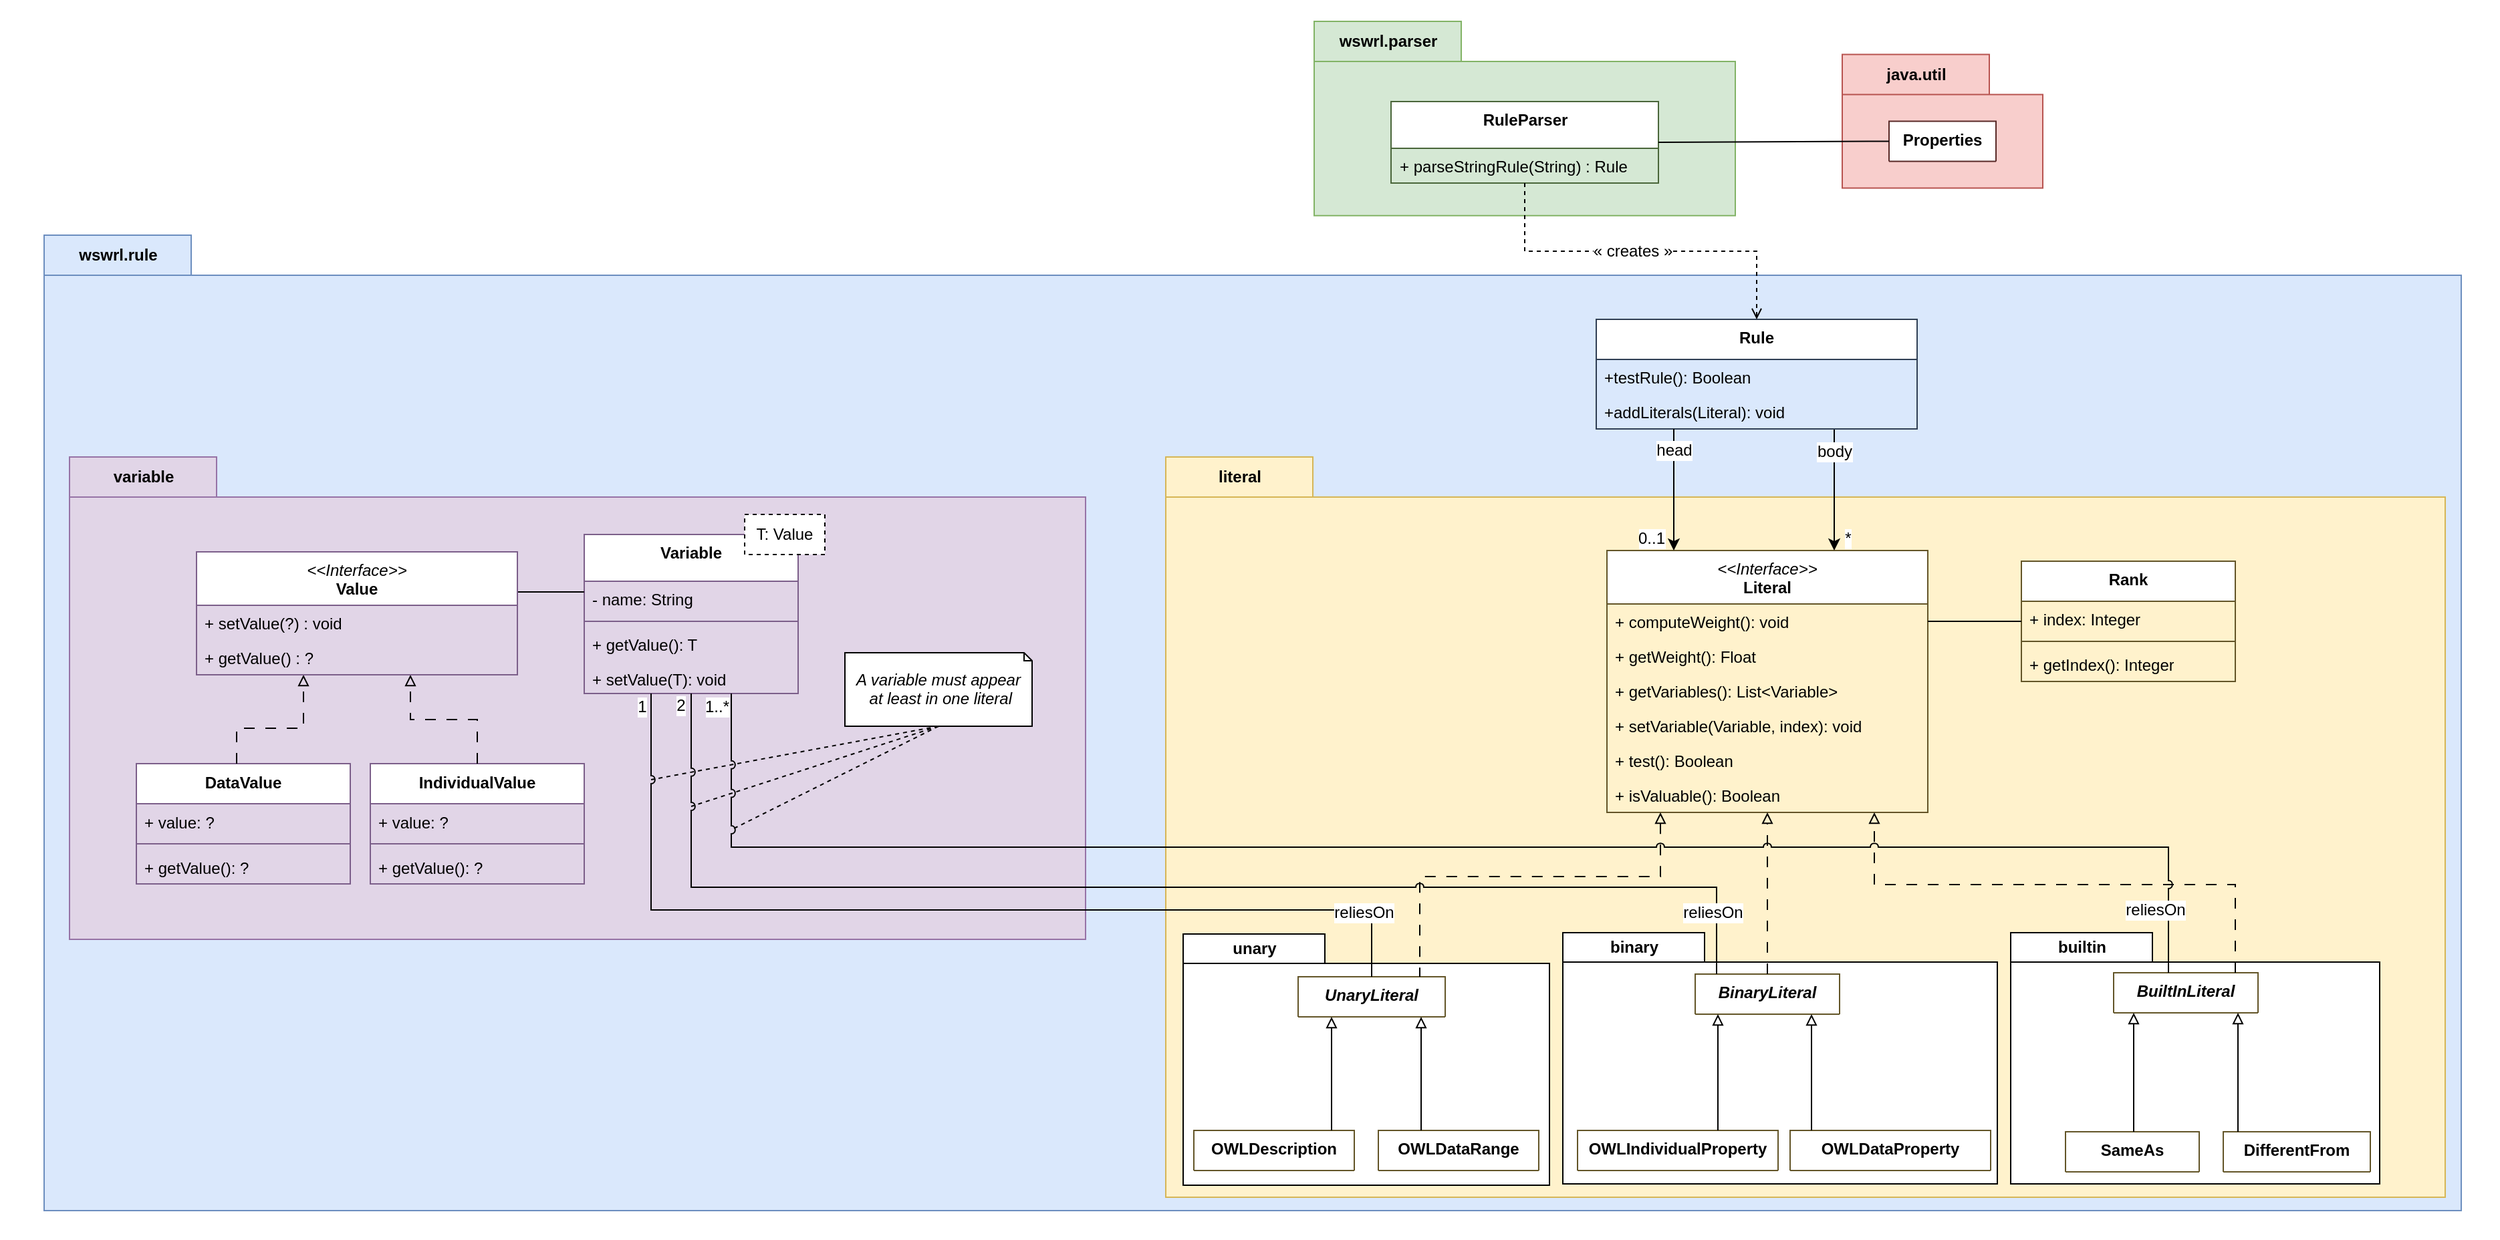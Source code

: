 <mxfile>
    <diagram id="C5RBs43oDa-KdzZeNtuy" name="Page-1">
        <mxGraphModel dx="2311" dy="2520" grid="0" gridSize="10" guides="1" tooltips="1" connect="1" arrows="1" fold="1" page="0" pageScale="1" pageWidth="1169" pageHeight="827" background="#ffffff" math="0" shadow="0">
            <root>
                <mxCell id="WIyWlLk6GJQsqaUBKTNV-0"/>
                <mxCell id="96" value="Untitled Layer" parent="WIyWlLk6GJQsqaUBKTNV-0"/>
                <mxCell id="98" value="" style="rounded=1;whiteSpace=wrap;html=1;" parent="96" vertex="1">
                    <mxGeometry x="1269" y="-236" width="120" height="60" as="geometry"/>
                </mxCell>
                <mxCell id="99" value="" style="rounded=0;whiteSpace=wrap;html=1;strokeColor=none;" parent="96" vertex="1">
                    <mxGeometry x="231" y="-811" width="1869" height="927" as="geometry"/>
                </mxCell>
                <mxCell id="WIyWlLk6GJQsqaUBKTNV-1" parent="WIyWlLk6GJQsqaUBKTNV-0"/>
                <mxCell id="75" value="wswrl.rule" style="shape=folder;fontStyle=1;tabWidth=110;tabHeight=30;tabPosition=left;html=1;boundedLbl=1;labelInHeader=1;container=1;collapsible=0;recursiveResize=0;strokeColor=#6C8EBF;fontSize=12;fillColor=#dae8fc;" parent="WIyWlLk6GJQsqaUBKTNV-1" vertex="1">
                    <mxGeometry x="264" y="-635" width="1808" height="730" as="geometry"/>
                </mxCell>
                <mxCell id="78" value="literal" style="shape=folder;fontStyle=1;tabWidth=110;tabHeight=30;tabPosition=left;html=1;boundedLbl=1;labelInHeader=1;container=1;collapsible=0;recursiveResize=0;strokeColor=#D6B656;fontSize=12;fillColor=#fff2cc;" parent="75" vertex="1">
                    <mxGeometry x="839" y="166" width="957" height="554" as="geometry"/>
                </mxCell>
                <mxCell id="114" value="builtin" style="shape=folder;fontStyle=1;tabWidth=106;tabHeight=22;tabPosition=left;html=1;boundedLbl=1;labelInHeader=1;container=1;collapsible=0;recursiveResize=0;" vertex="1" parent="78">
                    <mxGeometry x="632" y="356" width="276" height="188" as="geometry"/>
                </mxCell>
                <mxCell id="115" style="edgeStyle=orthogonalEdgeStyle;rounded=0;orthogonalLoop=1;jettySize=auto;html=1;endArrow=block;endFill=0;" edge="1" parent="114">
                    <mxGeometry relative="1" as="geometry">
                        <Array as="points">
                            <mxPoint x="178" y="104"/>
                            <mxPoint x="178" y="104"/>
                        </Array>
                        <mxPoint x="178.029" y="62" as="targetPoint"/>
                    </mxGeometry>
                </mxCell>
                <mxCell id="116" style="edgeStyle=orthogonalEdgeStyle;rounded=0;orthogonalLoop=1;jettySize=auto;html=1;endArrow=block;endFill=0;" edge="1" parent="114">
                    <mxGeometry relative="1" as="geometry">
                        <Array as="points">
                            <mxPoint x="111" y="79"/>
                            <mxPoint x="111" y="79"/>
                        </Array>
                        <mxPoint x="111" y="62" as="targetPoint"/>
                    </mxGeometry>
                </mxCell>
                <mxCell id="wH90IItwLwQUyDMC7U7Q-32" value="SameAs" style="swimlane;fontStyle=1;align=center;verticalAlign=top;childLayout=stackLayout;horizontal=1;startSize=40;horizontalStack=0;resizeParent=1;resizeParentMax=0;resizeLast=0;collapsible=1;marginBottom=0;whiteSpace=wrap;html=1;strokeColor=#635528;" parent="114" vertex="1">
                    <mxGeometry x="41" y="149" width="100" height="30" as="geometry"/>
                </mxCell>
                <mxCell id="wH90IItwLwQUyDMC7U7Q-33" value="DifferentFrom" style="swimlane;fontStyle=1;align=center;verticalAlign=top;childLayout=stackLayout;horizontal=1;startSize=40;horizontalStack=0;resizeParent=1;resizeParentMax=0;resizeLast=0;collapsible=1;marginBottom=0;whiteSpace=wrap;html=1;strokeColor=#635528;" parent="114" vertex="1">
                    <mxGeometry x="159" y="149" width="110" height="30" as="geometry"/>
                </mxCell>
                <mxCell id="wH90IItwLwQUyDMC7U7Q-72" value="&lt;i&gt;BuiltInLiteral&lt;/i&gt;" style="swimlane;fontStyle=1;align=center;verticalAlign=top;childLayout=stackLayout;horizontal=1;startSize=30;horizontalStack=0;resizeParent=1;resizeParentMax=0;resizeLast=0;collapsible=1;marginBottom=0;whiteSpace=wrap;html=1;strokeColor=#635528;" parent="114" vertex="1" collapsed="1">
                    <mxGeometry x="77" y="30" width="108" height="30" as="geometry">
                        <mxRectangle x="650" y="392" width="240" height="56" as="alternateBounds"/>
                    </mxGeometry>
                </mxCell>
                <mxCell id="35" style="edgeStyle=orthogonalEdgeStyle;rounded=0;jumpStyle=arc;html=1;fontSize=12;startArrow=none;startFill=0;endArrow=block;endFill=0;elbow=vertical;" parent="114" source="wH90IItwLwQUyDMC7U7Q-33" target="wH90IItwLwQUyDMC7U7Q-72" edge="1">
                    <mxGeometry relative="1" as="geometry">
                        <Array as="points">
                            <mxPoint x="170" y="116"/>
                            <mxPoint x="170" y="116"/>
                        </Array>
                    </mxGeometry>
                </mxCell>
                <mxCell id="13" style="edgeStyle=orthogonalEdgeStyle;rounded=0;html=1;startArrow=none;startFill=0;endArrow=block;endFill=0;elbow=vertical;" parent="114" source="wH90IItwLwQUyDMC7U7Q-32" target="wH90IItwLwQUyDMC7U7Q-72" edge="1">
                    <mxGeometry relative="1" as="geometry">
                        <Array as="points">
                            <mxPoint x="92" y="111"/>
                            <mxPoint x="92" y="111"/>
                        </Array>
                    </mxGeometry>
                </mxCell>
                <mxCell id="108" value="binary" style="shape=folder;fontStyle=1;tabWidth=106;tabHeight=22;tabPosition=left;html=1;boundedLbl=1;labelInHeader=1;container=1;collapsible=0;recursiveResize=0;" vertex="1" parent="78">
                    <mxGeometry x="297" y="356" width="325" height="188" as="geometry"/>
                </mxCell>
                <mxCell id="112" style="edgeStyle=orthogonalEdgeStyle;rounded=0;orthogonalLoop=1;jettySize=auto;html=1;endArrow=block;endFill=0;" edge="1" parent="108" source="110">
                    <mxGeometry relative="1" as="geometry">
                        <Array as="points">
                            <mxPoint x="178" y="104"/>
                            <mxPoint x="178" y="104"/>
                        </Array>
                        <mxPoint x="178.029" y="62" as="targetPoint"/>
                    </mxGeometry>
                </mxCell>
                <mxCell id="113" style="edgeStyle=orthogonalEdgeStyle;rounded=0;orthogonalLoop=1;jettySize=auto;html=1;endArrow=block;endFill=0;" edge="1" parent="108" source="109">
                    <mxGeometry relative="1" as="geometry">
                        <Array as="points">
                            <mxPoint x="111" y="79"/>
                            <mxPoint x="111" y="79"/>
                        </Array>
                        <mxPoint x="111" y="62" as="targetPoint"/>
                    </mxGeometry>
                </mxCell>
                <mxCell id="wH90IItwLwQUyDMC7U7Q-70" value="&lt;i&gt;BinaryLiteral&lt;/i&gt;" style="swimlane;fontStyle=1;align=center;verticalAlign=top;childLayout=stackLayout;horizontal=1;startSize=30;horizontalStack=0;resizeParent=1;resizeParentMax=0;resizeLast=0;collapsible=1;marginBottom=0;whiteSpace=wrap;html=1;strokeColor=#635528;" parent="108" vertex="1" collapsed="1">
                    <mxGeometry x="99" y="31" width="108" height="30" as="geometry">
                        <mxRectangle x="340" y="392" width="220" height="56" as="alternateBounds"/>
                    </mxGeometry>
                </mxCell>
                <mxCell id="wH90IItwLwQUyDMC7U7Q-36" value="OWLIndividualProperty" style="swimlane;fontStyle=1;align=center;verticalAlign=top;childLayout=stackLayout;horizontal=1;startSize=40;horizontalStack=0;resizeParent=1;resizeParentMax=0;resizeLast=0;collapsible=1;marginBottom=0;whiteSpace=wrap;html=1;strokeColor=#635528;" parent="108" vertex="1">
                    <mxGeometry x="11" y="148" width="150" height="30" as="geometry"/>
                </mxCell>
                <mxCell id="34" style="edgeStyle=orthogonalEdgeStyle;rounded=0;jumpStyle=arc;html=1;fontSize=12;startArrow=none;startFill=0;endArrow=block;endFill=0;elbow=vertical;" parent="108" source="wH90IItwLwQUyDMC7U7Q-36" target="wH90IItwLwQUyDMC7U7Q-70" edge="1">
                    <mxGeometry relative="1" as="geometry">
                        <Array as="points">
                            <mxPoint x="116" y="139"/>
                            <mxPoint x="116" y="139"/>
                        </Array>
                    </mxGeometry>
                </mxCell>
                <mxCell id="wH90IItwLwQUyDMC7U7Q-38" value="OWLDataProperty" style="swimlane;fontStyle=1;align=center;verticalAlign=top;childLayout=stackLayout;horizontal=1;startSize=40;horizontalStack=0;resizeParent=1;resizeParentMax=0;resizeLast=0;collapsible=1;marginBottom=0;whiteSpace=wrap;html=1;strokeColor=#635528;" parent="108" vertex="1">
                    <mxGeometry x="170" y="148" width="150" height="30" as="geometry"/>
                </mxCell>
                <mxCell id="17" style="edgeStyle=orthogonalEdgeStyle;rounded=0;html=1;startArrow=none;startFill=0;endArrow=block;endFill=0;elbow=vertical;" parent="108" source="wH90IItwLwQUyDMC7U7Q-38" target="wH90IItwLwQUyDMC7U7Q-70" edge="1">
                    <mxGeometry relative="1" as="geometry">
                        <Array as="points">
                            <mxPoint x="186" y="100"/>
                            <mxPoint x="186" y="100"/>
                        </Array>
                    </mxGeometry>
                </mxCell>
                <mxCell id="wH90IItwLwQUyDMC7U7Q-159" value="Rank" style="swimlane;fontStyle=1;align=center;verticalAlign=top;childLayout=stackLayout;horizontal=1;startSize=30;horizontalStack=0;resizeParent=1;resizeParentMax=0;resizeLast=0;collapsible=1;marginBottom=0;whiteSpace=wrap;html=1;strokeColor=#635528;" parent="78" vertex="1">
                    <mxGeometry x="640" y="78" width="160" height="90" as="geometry">
                        <mxRectangle x="200" y="250" width="80" height="30" as="alternateBounds"/>
                    </mxGeometry>
                </mxCell>
                <mxCell id="wH90IItwLwQUyDMC7U7Q-160" value="+ index: Integer" style="text;strokeColor=none;fillColor=none;align=left;verticalAlign=top;spacingLeft=4;spacingRight=4;overflow=hidden;rotatable=0;points=[[0,0.5],[1,0.5]];portConstraint=eastwest;whiteSpace=wrap;html=1;" parent="wH90IItwLwQUyDMC7U7Q-159" vertex="1">
                    <mxGeometry y="30" width="160" height="26" as="geometry"/>
                </mxCell>
                <mxCell id="wH90IItwLwQUyDMC7U7Q-161" value="" style="line;strokeWidth=1;fillColor=none;align=left;verticalAlign=middle;spacingTop=-1;spacingLeft=3;spacingRight=3;rotatable=0;labelPosition=right;points=[];portConstraint=eastwest;strokeColor=inherit;" parent="wH90IItwLwQUyDMC7U7Q-159" vertex="1">
                    <mxGeometry y="56" width="160" height="8" as="geometry"/>
                </mxCell>
                <mxCell id="wH90IItwLwQUyDMC7U7Q-162" value="+ getIndex(): Integer" style="text;strokeColor=none;fillColor=none;align=left;verticalAlign=top;spacingLeft=4;spacingRight=4;overflow=hidden;rotatable=0;points=[[0,0.5],[1,0.5]];portConstraint=eastwest;whiteSpace=wrap;html=1;" parent="wH90IItwLwQUyDMC7U7Q-159" vertex="1">
                    <mxGeometry y="64" width="160" height="26" as="geometry"/>
                </mxCell>
                <mxCell id="wH90IItwLwQUyDMC7U7Q-58" value="&lt;i style=&quot;font-weight: 400;&quot;&gt;&amp;lt;&amp;lt;Interface&amp;gt;&amp;gt;&lt;/i&gt;&lt;br style=&quot;font-weight: 400;&quot;&gt;Literal" style="swimlane;fontStyle=1;align=center;verticalAlign=top;childLayout=stackLayout;horizontal=1;startSize=40;horizontalStack=0;resizeParent=1;resizeParentMax=0;resizeLast=0;collapsible=1;marginBottom=0;whiteSpace=wrap;html=1;strokeColor=#635528;" parent="78" vertex="1">
                    <mxGeometry x="330" y="70" width="240" height="196" as="geometry"/>
                </mxCell>
                <mxCell id="wH90IItwLwQUyDMC7U7Q-65" value="+ computeWeight(): void" style="text;strokeColor=none;fillColor=none;align=left;verticalAlign=top;spacingLeft=4;spacingRight=4;overflow=hidden;rotatable=0;points=[[0,0.5],[1,0.5]];portConstraint=eastwest;whiteSpace=wrap;html=1;" parent="wH90IItwLwQUyDMC7U7Q-58" vertex="1">
                    <mxGeometry y="40" width="240" height="26" as="geometry"/>
                </mxCell>
                <mxCell id="wH90IItwLwQUyDMC7U7Q-142" value="+ getWeight(): Float" style="text;strokeColor=none;fillColor=none;align=left;verticalAlign=top;spacingLeft=4;spacingRight=4;overflow=hidden;rotatable=0;points=[[0,0.5],[1,0.5]];portConstraint=eastwest;whiteSpace=wrap;html=1;" parent="wH90IItwLwQUyDMC7U7Q-58" vertex="1">
                    <mxGeometry y="66" width="240" height="26" as="geometry"/>
                </mxCell>
                <mxCell id="20" value="+ getVariables(): List&amp;lt;Variable&amp;gt;" style="text;strokeColor=none;fillColor=none;align=left;verticalAlign=top;spacingLeft=4;spacingRight=4;overflow=hidden;rotatable=0;points=[[0,0.5],[1,0.5]];portConstraint=eastwest;whiteSpace=wrap;html=1;" parent="wH90IItwLwQUyDMC7U7Q-58" vertex="1">
                    <mxGeometry y="92" width="240" height="26" as="geometry"/>
                </mxCell>
                <mxCell id="wH90IItwLwQUyDMC7U7Q-165" value="+ setVariable(Variable, index): void" style="text;strokeColor=none;fillColor=none;align=left;verticalAlign=top;spacingLeft=4;spacingRight=4;overflow=hidden;rotatable=0;points=[[0,0.5],[1,0.5]];portConstraint=eastwest;whiteSpace=wrap;html=1;" parent="wH90IItwLwQUyDMC7U7Q-58" vertex="1">
                    <mxGeometry y="118" width="240" height="26" as="geometry"/>
                </mxCell>
                <mxCell id="wH90IItwLwQUyDMC7U7Q-86" value="+ test(): Boolean" style="text;strokeColor=none;fillColor=none;align=left;verticalAlign=top;spacingLeft=4;spacingRight=4;overflow=hidden;rotatable=0;points=[[0,0.5],[1,0.5]];portConstraint=eastwest;whiteSpace=wrap;html=1;" parent="wH90IItwLwQUyDMC7U7Q-58" vertex="1">
                    <mxGeometry y="144" width="240" height="26" as="geometry"/>
                </mxCell>
                <mxCell id="wH90IItwLwQUyDMC7U7Q-87" value="+ isValuable(): Boolean" style="text;strokeColor=none;fillColor=none;align=left;verticalAlign=top;spacingLeft=4;spacingRight=4;overflow=hidden;rotatable=0;points=[[0,0.5],[1,0.5]];portConstraint=eastwest;whiteSpace=wrap;html=1;" parent="wH90IItwLwQUyDMC7U7Q-58" vertex="1">
                    <mxGeometry y="170" width="240" height="26" as="geometry"/>
                </mxCell>
                <mxCell id="wH90IItwLwQUyDMC7U7Q-163" style="edgeStyle=orthogonalEdgeStyle;rounded=0;orthogonalLoop=1;jettySize=auto;html=1;exitX=1;exitY=0.5;exitDx=0;exitDy=0;endArrow=none;endFill=0;" parent="78" source="wH90IItwLwQUyDMC7U7Q-65" target="wH90IItwLwQUyDMC7U7Q-159" edge="1">
                    <mxGeometry relative="1" as="geometry"/>
                </mxCell>
                <mxCell id="19" style="edgeStyle=orthogonalEdgeStyle;rounded=0;html=1;startArrow=none;startFill=0;endArrow=block;endFill=0;elbow=vertical;dashed=1;dashPattern=8 8;" parent="78" source="wH90IItwLwQUyDMC7U7Q-72" target="wH90IItwLwQUyDMC7U7Q-58" edge="1">
                    <mxGeometry relative="1" as="geometry">
                        <mxPoint x="540" y="558" as="targetPoint"/>
                        <Array as="points">
                            <mxPoint x="800" y="320"/>
                            <mxPoint x="530" y="320"/>
                        </Array>
                    </mxGeometry>
                </mxCell>
                <mxCell id="18" style="edgeStyle=orthogonalEdgeStyle;rounded=0;html=1;startArrow=none;startFill=0;endArrow=block;endFill=0;elbow=vertical;dashed=1;dashPattern=8 8;" parent="78" source="wH90IItwLwQUyDMC7U7Q-70" target="wH90IItwLwQUyDMC7U7Q-58" edge="1">
                    <mxGeometry relative="1" as="geometry">
                        <mxPoint x="460" y="558" as="targetPoint"/>
                        <Array as="points">
                            <mxPoint x="450" y="350"/>
                            <mxPoint x="450" y="350"/>
                        </Array>
                    </mxGeometry>
                </mxCell>
                <mxCell id="103" value="unary" style="shape=folder;fontStyle=1;tabWidth=106;tabHeight=22;tabPosition=left;html=1;boundedLbl=1;labelInHeader=1;container=1;collapsible=0;recursiveResize=0;" vertex="1" parent="78">
                    <mxGeometry x="13" y="357" width="274" height="188" as="geometry"/>
                </mxCell>
                <mxCell id="wH90IItwLwQUyDMC7U7Q-26" value="OWLDescription" style="swimlane;fontStyle=1;align=center;verticalAlign=top;childLayout=stackLayout;horizontal=1;startSize=40;horizontalStack=0;resizeParent=1;resizeParentMax=0;resizeLast=0;collapsible=1;marginBottom=0;whiteSpace=wrap;html=1;strokeColor=#635528;" parent="103" vertex="1">
                    <mxGeometry x="8" y="147" width="120" height="30" as="geometry"/>
                </mxCell>
                <mxCell id="wH90IItwLwQUyDMC7U7Q-27" value="OWLDataRange" style="swimlane;fontStyle=1;align=center;verticalAlign=top;childLayout=stackLayout;horizontal=1;startSize=40;horizontalStack=0;resizeParent=1;resizeParentMax=0;resizeLast=0;collapsible=1;marginBottom=0;whiteSpace=wrap;html=1;strokeColor=#635528;" parent="103" vertex="1">
                    <mxGeometry x="146" y="147" width="120" height="30" as="geometry"/>
                </mxCell>
                <mxCell id="wH90IItwLwQUyDMC7U7Q-66" value="&lt;i&gt;UnaryLiteral&lt;/i&gt;" style="swimlane;fontStyle=1;align=center;verticalAlign=top;childLayout=stackLayout;horizontal=1;startSize=30;horizontalStack=0;resizeParent=1;resizeParentMax=0;resizeLast=0;collapsible=1;marginBottom=0;whiteSpace=wrap;html=1;strokeColor=#635528;" parent="103" vertex="1" collapsed="1">
                    <mxGeometry x="86" y="32" width="110" height="30" as="geometry">
                        <mxRectangle x="50" y="392" width="220" height="56" as="alternateBounds"/>
                    </mxGeometry>
                </mxCell>
                <mxCell id="wH90IItwLwQUyDMC7U7Q-74" style="edgeStyle=orthogonalEdgeStyle;rounded=0;orthogonalLoop=1;jettySize=auto;html=1;endArrow=block;endFill=0;" parent="103" source="wH90IItwLwQUyDMC7U7Q-27" target="wH90IItwLwQUyDMC7U7Q-66" edge="1">
                    <mxGeometry relative="1" as="geometry">
                        <Array as="points">
                            <mxPoint x="178" y="104"/>
                            <mxPoint x="178" y="104"/>
                        </Array>
                    </mxGeometry>
                </mxCell>
                <mxCell id="wH90IItwLwQUyDMC7U7Q-73" style="edgeStyle=orthogonalEdgeStyle;rounded=0;orthogonalLoop=1;jettySize=auto;html=1;endArrow=block;endFill=0;" parent="103" source="wH90IItwLwQUyDMC7U7Q-26" target="wH90IItwLwQUyDMC7U7Q-66" edge="1">
                    <mxGeometry relative="1" as="geometry">
                        <Array as="points">
                            <mxPoint x="111" y="79"/>
                            <mxPoint x="111" y="79"/>
                        </Array>
                    </mxGeometry>
                </mxCell>
                <mxCell id="wH90IItwLwQUyDMC7U7Q-89" style="edgeStyle=orthogonalEdgeStyle;rounded=0;orthogonalLoop=1;jettySize=auto;html=1;startArrow=block;startFill=0;endArrow=none;endFill=0;dashed=1;dashPattern=8 8;" parent="78" source="wH90IItwLwQUyDMC7U7Q-58" target="wH90IItwLwQUyDMC7U7Q-66" edge="1">
                    <mxGeometry relative="1" as="geometry">
                        <Array as="points">
                            <mxPoint x="370" y="314"/>
                            <mxPoint x="190" y="314"/>
                        </Array>
                    </mxGeometry>
                </mxCell>
                <mxCell id="88" style="edgeStyle=orthogonalEdgeStyle;rounded=0;jumpStyle=arc;html=1;fontSize=12;startArrow=none;startFill=0;endArrow=classic;endFill=1;elbow=vertical;" parent="75" source="wH90IItwLwQUyDMC7U7Q-4" target="wH90IItwLwQUyDMC7U7Q-58" edge="1">
                    <mxGeometry relative="1" as="geometry">
                        <Array as="points">
                            <mxPoint x="1339" y="208"/>
                            <mxPoint x="1339" y="208"/>
                        </Array>
                    </mxGeometry>
                </mxCell>
                <mxCell id="93" value="body" style="edgeLabel;html=1;align=center;verticalAlign=middle;resizable=0;points=[];fontSize=12;" parent="88" vertex="1" connectable="0">
                    <mxGeometry x="-0.397" relative="1" as="geometry">
                        <mxPoint y="-11" as="offset"/>
                    </mxGeometry>
                </mxCell>
                <mxCell id="94" value="*" style="edgeLabel;html=1;align=center;verticalAlign=middle;resizable=0;points=[];fontSize=12;" parent="88" vertex="1" connectable="0">
                    <mxGeometry x="0.841" y="2" relative="1" as="geometry">
                        <mxPoint x="8" y="-2" as="offset"/>
                    </mxGeometry>
                </mxCell>
                <mxCell id="wH90IItwLwQUyDMC7U7Q-4" value="Rule" style="swimlane;fontStyle=1;align=center;verticalAlign=top;childLayout=stackLayout;horizontal=1;startSize=30;horizontalStack=0;resizeParent=1;resizeParentMax=0;resizeLast=0;collapsible=1;marginBottom=0;whiteSpace=wrap;html=1;strokeColor=#303F54;" parent="75" vertex="1">
                    <mxGeometry x="1161" y="63" width="240" height="82" as="geometry"/>
                </mxCell>
                <mxCell id="wH90IItwLwQUyDMC7U7Q-64" value="+testRule(): Boolean" style="text;strokeColor=none;fillColor=none;align=left;verticalAlign=top;spacingLeft=4;spacingRight=4;overflow=hidden;rotatable=0;points=[[0,0.5],[1,0.5]];portConstraint=eastwest;whiteSpace=wrap;html=1;" parent="wH90IItwLwQUyDMC7U7Q-4" vertex="1">
                    <mxGeometry y="30" width="240" height="26" as="geometry"/>
                </mxCell>
                <mxCell id="66" value="+addLiterals(Literal): void" style="text;strokeColor=none;fillColor=none;align=left;verticalAlign=top;spacingLeft=4;spacingRight=4;overflow=hidden;rotatable=0;points=[[0,0.5],[1,0.5]];portConstraint=eastwest;whiteSpace=wrap;html=1;" parent="wH90IItwLwQUyDMC7U7Q-4" vertex="1">
                    <mxGeometry y="56" width="240" height="26" as="geometry"/>
                </mxCell>
                <mxCell id="89" style="edgeStyle=orthogonalEdgeStyle;rounded=0;jumpStyle=arc;html=1;fontSize=12;startArrow=none;startFill=0;endArrow=classic;endFill=1;elbow=vertical;" parent="75" source="wH90IItwLwQUyDMC7U7Q-4" target="wH90IItwLwQUyDMC7U7Q-58" edge="1">
                    <mxGeometry relative="1" as="geometry">
                        <Array as="points">
                            <mxPoint x="1219" y="198"/>
                            <mxPoint x="1219" y="198"/>
                        </Array>
                    </mxGeometry>
                </mxCell>
                <mxCell id="90" value="head" style="edgeLabel;html=1;align=center;verticalAlign=middle;resizable=0;points=[];fontSize=12;" parent="89" vertex="1" connectable="0">
                    <mxGeometry x="-0.889" relative="1" as="geometry">
                        <mxPoint y="11" as="offset"/>
                    </mxGeometry>
                </mxCell>
                <mxCell id="91" value="0..1" style="edgeLabel;html=1;align=center;verticalAlign=middle;resizable=0;points=[];fontSize=12;" parent="89" vertex="1" connectable="0">
                    <mxGeometry x="0.794" y="-1" relative="1" as="geometry">
                        <mxPoint x="-16" as="offset"/>
                    </mxGeometry>
                </mxCell>
                <mxCell id="81" value="variable" style="shape=folder;fontStyle=1;tabWidth=110;tabHeight=30;tabPosition=left;html=1;boundedLbl=1;labelInHeader=1;container=1;collapsible=0;recursiveResize=0;strokeColor=#9673A6;fontSize=12;fillColor=#e1d5e7;" parent="75" vertex="1">
                    <mxGeometry x="19" y="166" width="760" height="361" as="geometry"/>
                </mxCell>
                <mxCell id="wH90IItwLwQUyDMC7U7Q-149" value="IndividualValue" style="swimlane;fontStyle=1;align=center;verticalAlign=top;childLayout=stackLayout;horizontal=1;startSize=30;horizontalStack=0;resizeParent=1;resizeParentMax=0;resizeLast=0;collapsible=1;marginBottom=0;whiteSpace=wrap;html=1;fillColor=default;strokeColor=#7C5F8A;" parent="81" vertex="1">
                    <mxGeometry x="225" y="229.5" width="160" height="90" as="geometry">
                        <mxRectangle x="200" y="250" width="80" height="30" as="alternateBounds"/>
                    </mxGeometry>
                </mxCell>
                <mxCell id="wH90IItwLwQUyDMC7U7Q-150" value="+ value: ?" style="text;strokeColor=none;fillColor=none;align=left;verticalAlign=top;spacingLeft=4;spacingRight=4;overflow=hidden;rotatable=0;points=[[0,0.5],[1,0.5]];portConstraint=eastwest;whiteSpace=wrap;html=1;" parent="wH90IItwLwQUyDMC7U7Q-149" vertex="1">
                    <mxGeometry y="30" width="160" height="26" as="geometry"/>
                </mxCell>
                <mxCell id="wH90IItwLwQUyDMC7U7Q-151" value="" style="line;strokeWidth=1;fillColor=none;align=left;verticalAlign=middle;spacingTop=-1;spacingLeft=3;spacingRight=3;rotatable=0;labelPosition=right;points=[];portConstraint=eastwest;strokeColor=inherit;" parent="wH90IItwLwQUyDMC7U7Q-149" vertex="1">
                    <mxGeometry y="56" width="160" height="8" as="geometry"/>
                </mxCell>
                <mxCell id="wH90IItwLwQUyDMC7U7Q-152" value="+ getValue(): ?" style="text;strokeColor=none;fillColor=none;align=left;verticalAlign=top;spacingLeft=4;spacingRight=4;overflow=hidden;rotatable=0;points=[[0,0.5],[1,0.5]];portConstraint=eastwest;whiteSpace=wrap;html=1;" parent="wH90IItwLwQUyDMC7U7Q-149" vertex="1">
                    <mxGeometry y="64" width="160" height="26" as="geometry"/>
                </mxCell>
                <mxCell id="wH90IItwLwQUyDMC7U7Q-154" style="edgeStyle=orthogonalEdgeStyle;rounded=0;orthogonalLoop=1;jettySize=auto;html=1;exitX=0.5;exitY=0;exitDx=0;exitDy=0;endArrow=block;endFill=0;dashed=1;dashPattern=8 8;" parent="81" source="wH90IItwLwQUyDMC7U7Q-149" target="49" edge="1">
                    <mxGeometry relative="1" as="geometry">
                        <mxPoint x="245.0" y="172.5" as="targetPoint"/>
                        <Array as="points">
                            <mxPoint x="305" y="196.5"/>
                            <mxPoint x="255" y="196.5"/>
                        </Array>
                    </mxGeometry>
                </mxCell>
                <mxCell id="wH90IItwLwQUyDMC7U7Q-145" value="DataValue" style="swimlane;fontStyle=1;align=center;verticalAlign=top;childLayout=stackLayout;horizontal=1;startSize=30;horizontalStack=0;resizeParent=1;resizeParentMax=0;resizeLast=0;collapsible=1;marginBottom=0;whiteSpace=wrap;html=1;strokeColor=#7C5F8A;" parent="81" vertex="1">
                    <mxGeometry x="50" y="229.5" width="160" height="90" as="geometry">
                        <mxRectangle x="200" y="250" width="80" height="30" as="alternateBounds"/>
                    </mxGeometry>
                </mxCell>
                <mxCell id="wH90IItwLwQUyDMC7U7Q-146" value="+ value: ?" style="text;strokeColor=none;fillColor=none;align=left;verticalAlign=top;spacingLeft=4;spacingRight=4;overflow=hidden;rotatable=0;points=[[0,0.5],[1,0.5]];portConstraint=eastwest;whiteSpace=wrap;html=1;" parent="wH90IItwLwQUyDMC7U7Q-145" vertex="1">
                    <mxGeometry y="30" width="160" height="26" as="geometry"/>
                </mxCell>
                <mxCell id="wH90IItwLwQUyDMC7U7Q-147" value="" style="line;strokeWidth=1;fillColor=none;align=left;verticalAlign=middle;spacingTop=-1;spacingLeft=3;spacingRight=3;rotatable=0;labelPosition=right;points=[];portConstraint=eastwest;strokeColor=inherit;" parent="wH90IItwLwQUyDMC7U7Q-145" vertex="1">
                    <mxGeometry y="56" width="160" height="8" as="geometry"/>
                </mxCell>
                <mxCell id="wH90IItwLwQUyDMC7U7Q-148" value="+ getValue(): ?" style="text;strokeColor=none;fillColor=none;align=left;verticalAlign=top;spacingLeft=4;spacingRight=4;overflow=hidden;rotatable=0;points=[[0,0.5],[1,0.5]];portConstraint=eastwest;whiteSpace=wrap;html=1;" parent="wH90IItwLwQUyDMC7U7Q-145" vertex="1">
                    <mxGeometry y="64" width="160" height="26" as="geometry"/>
                </mxCell>
                <mxCell id="wH90IItwLwQUyDMC7U7Q-153" style="edgeStyle=orthogonalEdgeStyle;rounded=0;orthogonalLoop=1;jettySize=auto;html=1;endArrow=block;endFill=0;dashed=1;dashPattern=8 8;" parent="81" source="wH90IItwLwQUyDMC7U7Q-145" target="49" edge="1">
                    <mxGeometry relative="1" as="geometry">
                        <mxPoint x="145.0" y="172.5" as="targetPoint"/>
                        <Array as="points">
                            <mxPoint x="125" y="203"/>
                            <mxPoint x="175" y="203"/>
                        </Array>
                    </mxGeometry>
                </mxCell>
                <mxCell id="wH90IItwLwQUyDMC7U7Q-138" value="" style="group;strokeColor=none;" parent="81" vertex="1" connectable="0">
                    <mxGeometry x="385" y="43" width="180" height="131" as="geometry"/>
                </mxCell>
                <mxCell id="wH90IItwLwQUyDMC7U7Q-77" value="&lt;span style=&quot;font-style: normal;&quot;&gt;Variable&lt;/span&gt;" style="swimlane;fontStyle=3;align=center;verticalAlign=top;childLayout=stackLayout;horizontal=1;startSize=35;horizontalStack=0;resizeParent=1;resizeParentMax=0;resizeLast=0;collapsible=1;marginBottom=0;whiteSpace=wrap;html=1;strokeColor=#7C5F8A;" parent="wH90IItwLwQUyDMC7U7Q-138" vertex="1">
                    <mxGeometry y="15" width="160" height="119" as="geometry">
                        <mxRectangle x="200" y="190" width="80" height="30" as="alternateBounds"/>
                    </mxGeometry>
                </mxCell>
                <mxCell id="wH90IItwLwQUyDMC7U7Q-112" value="- name: String" style="text;strokeColor=none;fillColor=none;align=left;verticalAlign=top;spacingLeft=4;spacingRight=4;overflow=hidden;rotatable=0;points=[[0,0.5],[1,0.5]];portConstraint=eastwest;whiteSpace=wrap;html=1;" parent="wH90IItwLwQUyDMC7U7Q-77" vertex="1">
                    <mxGeometry y="35" width="160" height="26" as="geometry"/>
                </mxCell>
                <mxCell id="wH90IItwLwQUyDMC7U7Q-113" value="" style="line;strokeWidth=1;align=left;verticalAlign=middle;spacingTop=-1;spacingLeft=3;spacingRight=3;rotatable=0;labelPosition=right;points=[];portConstraint=eastwest;fillStyle=auto;strokeColor=#7C5F8A;" parent="wH90IItwLwQUyDMC7U7Q-77" vertex="1">
                    <mxGeometry y="61" width="160" height="8" as="geometry"/>
                </mxCell>
                <mxCell id="wH90IItwLwQUyDMC7U7Q-114" value="+ getValue(): T" style="text;strokeColor=none;fillColor=none;align=left;verticalAlign=top;spacingLeft=4;spacingRight=4;overflow=hidden;rotatable=0;points=[[0,0.5],[1,0.5]];portConstraint=eastwest;whiteSpace=wrap;html=1;" parent="wH90IItwLwQUyDMC7U7Q-77" vertex="1">
                    <mxGeometry y="69" width="160" height="26" as="geometry"/>
                </mxCell>
                <mxCell id="wH90IItwLwQUyDMC7U7Q-139" value="+ setValue(T): void" style="text;strokeColor=none;fillColor=none;align=left;verticalAlign=top;spacingLeft=4;spacingRight=4;overflow=hidden;rotatable=0;points=[[0,0.5],[1,0.5]];portConstraint=eastwest;whiteSpace=wrap;html=1;" parent="wH90IItwLwQUyDMC7U7Q-77" vertex="1">
                    <mxGeometry y="95" width="160" height="24" as="geometry"/>
                </mxCell>
                <mxCell id="wH90IItwLwQUyDMC7U7Q-136" value="T: Value" style="rounded=0;whiteSpace=wrap;html=1;dashed=1;" parent="wH90IItwLwQUyDMC7U7Q-138" vertex="1">
                    <mxGeometry x="120" width="60" height="30" as="geometry"/>
                </mxCell>
                <mxCell id="wH90IItwLwQUyDMC7U7Q-110" value="&lt;font style=&quot;font-size: 12px;&quot;&gt;&lt;i&gt;A variable must appear&lt;br&gt;&amp;nbsp;at least in one literal&lt;/i&gt;&lt;/font&gt;" style="shape=note2;boundedLbl=1;whiteSpace=wrap;html=1;size=6;verticalAlign=top;align=center;" parent="81" vertex="1">
                    <mxGeometry x="580" y="146.5" width="140" height="55" as="geometry"/>
                </mxCell>
                <mxCell id="95" style="edgeStyle=orthogonalEdgeStyle;rounded=0;jumpStyle=arc;html=1;fontSize=12;fontColor=#000000;startArrow=none;startFill=0;endArrow=none;endFill=0;elbow=vertical;" parent="81" source="49" target="wH90IItwLwQUyDMC7U7Q-77" edge="1">
                    <mxGeometry relative="1" as="geometry">
                        <Array as="points">
                            <mxPoint x="360" y="101"/>
                            <mxPoint x="360" y="101"/>
                        </Array>
                    </mxGeometry>
                </mxCell>
                <mxCell id="49" value="&lt;i style=&quot;font-weight: 400;&quot;&gt;&amp;lt;&amp;lt;Interface&amp;gt;&amp;gt;&lt;/i&gt;&lt;br style=&quot;font-weight: 400;&quot;&gt;Value" style="swimlane;fontStyle=1;align=center;verticalAlign=top;childLayout=stackLayout;horizontal=1;startSize=40;horizontalStack=0;resizeParent=1;resizeParentMax=0;resizeLast=0;collapsible=1;marginBottom=0;whiteSpace=wrap;html=1;fillColor=#FFFFFF;strokeColor=#7C5F8A;" parent="81" vertex="1">
                    <mxGeometry x="95" y="71" width="240" height="92" as="geometry">
                        <mxRectangle x="95" y="71" width="120" height="40" as="alternateBounds"/>
                    </mxGeometry>
                </mxCell>
                <mxCell id="50" value="+ setValue(?) : void" style="text;strokeColor=none;fillColor=none;align=left;verticalAlign=top;spacingLeft=4;spacingRight=4;overflow=hidden;rotatable=0;points=[[0,0.5],[1,0.5]];portConstraint=eastwest;whiteSpace=wrap;html=1;fontColor=#000000;" parent="49" vertex="1">
                    <mxGeometry y="40" width="240" height="26" as="geometry"/>
                </mxCell>
                <mxCell id="56" value="+ getValue() : ?" style="text;align=left;verticalAlign=top;spacingLeft=4;spacingRight=4;overflow=hidden;rotatable=0;points=[[0,0.5],[1,0.5]];portConstraint=eastwest;whiteSpace=wrap;html=1;fillColor=none;fontColor=#000000;" parent="49" vertex="1">
                    <mxGeometry y="66" width="240" height="26" as="geometry"/>
                </mxCell>
                <mxCell id="45" style="rounded=0;jumpStyle=arc;html=1;exitX=0.5;exitY=1;exitDx=0;exitDy=0;exitPerimeter=0;fontSize=12;startArrow=none;startFill=0;endArrow=none;endFill=0;elbow=vertical;dashed=1;" parent="75" source="wH90IItwLwQUyDMC7U7Q-110" edge="1">
                    <mxGeometry relative="1" as="geometry">
                        <mxPoint x="454.0" y="407.5" as="targetPoint"/>
                    </mxGeometry>
                </mxCell>
                <mxCell id="46" style="rounded=0;jumpStyle=arc;html=1;exitX=0.5;exitY=1;exitDx=0;exitDy=0;exitPerimeter=0;fontSize=12;startArrow=none;startFill=0;endArrow=none;endFill=0;elbow=vertical;dashed=1;" parent="75" source="wH90IItwLwQUyDMC7U7Q-110" edge="1">
                    <mxGeometry relative="1" as="geometry">
                        <mxPoint x="484" y="427.5" as="targetPoint"/>
                    </mxGeometry>
                </mxCell>
                <mxCell id="47" style="rounded=0;jumpStyle=arc;html=1;exitX=0.5;exitY=1;exitDx=0;exitDy=0;exitPerimeter=0;fontSize=12;startArrow=none;startFill=0;endArrow=none;endFill=0;elbow=vertical;dashed=1;" parent="75" source="wH90IItwLwQUyDMC7U7Q-110" edge="1">
                    <mxGeometry relative="1" as="geometry">
                        <mxPoint x="514" y="445" as="targetPoint"/>
                    </mxGeometry>
                </mxCell>
                <mxCell id="36" style="edgeStyle=orthogonalEdgeStyle;rounded=0;jumpStyle=arc;html=1;fontSize=12;startArrow=none;startFill=0;endArrow=none;endFill=0;elbow=vertical;" parent="75" source="wH90IItwLwQUyDMC7U7Q-66" target="wH90IItwLwQUyDMC7U7Q-77" edge="1">
                    <mxGeometry relative="1" as="geometry">
                        <Array as="points">
                            <mxPoint x="993" y="505"/>
                            <mxPoint x="454" y="505"/>
                        </Array>
                    </mxGeometry>
                </mxCell>
                <mxCell id="41" value="reliesOn" style="edgeLabel;html=1;align=center;verticalAlign=middle;resizable=0;points=[];fontSize=12;" parent="36" vertex="1" connectable="0">
                    <mxGeometry x="-0.372" relative="1" as="geometry">
                        <mxPoint x="180" y="2" as="offset"/>
                    </mxGeometry>
                </mxCell>
                <mxCell id="42" value="1" style="edgeLabel;html=1;align=center;verticalAlign=middle;resizable=0;points=[];fontSize=12;" parent="36" vertex="1" connectable="0">
                    <mxGeometry x="0.969" relative="1" as="geometry">
                        <mxPoint x="-7" y="-2" as="offset"/>
                    </mxGeometry>
                </mxCell>
                <mxCell id="38" style="edgeStyle=orthogonalEdgeStyle;rounded=0;jumpStyle=arc;html=1;fontSize=12;startArrow=none;startFill=0;endArrow=none;endFill=0;elbow=vertical;" parent="75" source="wH90IItwLwQUyDMC7U7Q-72" target="wH90IItwLwQUyDMC7U7Q-77" edge="1">
                    <mxGeometry relative="1" as="geometry">
                        <mxPoint x="1549" y="530" as="sourcePoint"/>
                        <Array as="points">
                            <mxPoint x="1589" y="458"/>
                            <mxPoint x="514" y="458"/>
                        </Array>
                    </mxGeometry>
                </mxCell>
                <mxCell id="39" value="reliesOn" style="edgeLabel;html=1;align=center;verticalAlign=middle;resizable=0;points=[];fontSize=12;" parent="38" vertex="1" connectable="0">
                    <mxGeometry x="0.39" y="1" relative="1" as="geometry">
                        <mxPoint x="788" y="46" as="offset"/>
                    </mxGeometry>
                </mxCell>
                <mxCell id="44" value="1..*" style="edgeLabel;html=1;align=center;verticalAlign=middle;resizable=0;points=[];fontSize=12;" parent="38" vertex="1" connectable="0">
                    <mxGeometry x="0.973" relative="1" as="geometry">
                        <mxPoint x="-11" y="-8" as="offset"/>
                    </mxGeometry>
                </mxCell>
                <mxCell id="37" style="edgeStyle=orthogonalEdgeStyle;rounded=0;jumpStyle=arc;html=1;fontSize=12;startArrow=none;startFill=0;endArrow=none;endFill=0;elbow=vertical;" parent="75" source="wH90IItwLwQUyDMC7U7Q-70" target="wH90IItwLwQUyDMC7U7Q-77" edge="1">
                    <mxGeometry relative="1" as="geometry">
                        <Array as="points">
                            <mxPoint x="1251" y="488"/>
                            <mxPoint x="484" y="488"/>
                        </Array>
                    </mxGeometry>
                </mxCell>
                <mxCell id="40" value="reliesOn" style="edgeLabel;html=1;align=center;verticalAlign=middle;resizable=0;points=[];fontSize=12;" parent="37" vertex="1" connectable="0">
                    <mxGeometry x="-0.883" y="1" relative="1" as="geometry">
                        <mxPoint x="-2" y="11" as="offset"/>
                    </mxGeometry>
                </mxCell>
                <mxCell id="43" value="2" style="edgeLabel;html=1;align=center;verticalAlign=middle;resizable=0;points=[];fontSize=12;" parent="37" vertex="1" connectable="0">
                    <mxGeometry x="0.957" relative="1" as="geometry">
                        <mxPoint x="-8" y="-12" as="offset"/>
                    </mxGeometry>
                </mxCell>
                <mxCell id="69" value="java.util" style="shape=folder;fontStyle=1;tabWidth=110;tabHeight=30;tabPosition=left;html=1;boundedLbl=1;labelInHeader=1;container=1;collapsible=0;recursiveResize=0;strokeColor=#B85450;fontSize=12;fillColor=#f8cecc;" parent="WIyWlLk6GJQsqaUBKTNV-1" vertex="1">
                    <mxGeometry x="1609" y="-770.31" width="150" height="100" as="geometry"/>
                </mxCell>
                <mxCell id="67" value="&lt;span style=&quot;font-style: normal;&quot;&gt;Properties&lt;/span&gt;" style="swimlane;fontStyle=3;align=center;verticalAlign=top;childLayout=stackLayout;horizontal=1;startSize=35;horizontalStack=0;resizeParent=1;resizeParentMax=0;resizeLast=0;collapsible=1;marginBottom=0;whiteSpace=wrap;html=1;strokeColor=#592927;" parent="69" vertex="1" collapsed="1">
                    <mxGeometry x="35" y="50" width="80" height="30" as="geometry">
                        <mxRectangle x="510" y="-110" width="200" height="61" as="alternateBounds"/>
                    </mxGeometry>
                </mxCell>
                <mxCell id="72" value="wswrl.parser" style="shape=folder;fontStyle=1;tabWidth=110;tabHeight=30;tabPosition=left;html=1;boundedLbl=1;labelInHeader=1;container=1;collapsible=0;recursiveResize=0;strokeColor=#82B366;fontSize=12;fillColor=#d5e8d4;" parent="WIyWlLk6GJQsqaUBKTNV-1" vertex="1">
                    <mxGeometry x="1214" y="-795" width="315" height="145.38" as="geometry"/>
                </mxCell>
                <mxCell id="58" value="&lt;span style=&quot;font-style: normal;&quot;&gt;RuleParser&lt;/span&gt;" style="swimlane;fontStyle=3;align=center;verticalAlign=top;childLayout=stackLayout;horizontal=1;startSize=35;horizontalStack=0;resizeParent=1;resizeParentMax=0;resizeLast=0;collapsible=1;marginBottom=0;whiteSpace=wrap;html=1;strokeColor=#4A663A;" parent="72" vertex="1">
                    <mxGeometry x="57.5" y="60" width="200" height="61" as="geometry">
                        <mxRectangle x="200" y="190" width="80" height="30" as="alternateBounds"/>
                    </mxGeometry>
                </mxCell>
                <mxCell id="61" value="+ parseStringRule(String) : Rule" style="text;align=left;verticalAlign=top;spacingLeft=4;spacingRight=4;overflow=hidden;rotatable=0;points=[[0,0.5],[1,0.5]];portConstraint=eastwest;whiteSpace=wrap;html=1;fillColor=none;strokeColor=none;" parent="58" vertex="1">
                    <mxGeometry y="35" width="200" height="26" as="geometry"/>
                </mxCell>
                <mxCell id="71" style="edgeStyle=orthogonalEdgeStyle;rounded=0;jumpStyle=arc;html=1;exitX=1;exitY=0.5;exitDx=0;exitDy=0;entryX=0;entryY=0.5;entryDx=0;entryDy=0;fontSize=12;startArrow=none;startFill=0;endArrow=none;endFill=0;elbow=vertical;" parent="WIyWlLk6GJQsqaUBKTNV-1" source="58" target="67" edge="1">
                    <mxGeometry relative="1" as="geometry"/>
                </mxCell>
                <mxCell id="86" value="" style="html=1;verticalAlign=bottom;labelBackgroundColor=none;endArrow=open;endFill=0;dashed=1;rounded=0;fontSize=12;elbow=vertical;jumpStyle=arc;edgeStyle=orthogonalEdgeStyle;" parent="WIyWlLk6GJQsqaUBKTNV-1" source="58" target="wH90IItwLwQUyDMC7U7Q-4" edge="1">
                    <mxGeometry width="160" relative="1" as="geometry">
                        <mxPoint x="1366" y="-746" as="sourcePoint"/>
                        <mxPoint x="1526" y="-746" as="targetPoint"/>
                    </mxGeometry>
                </mxCell>
                <mxCell id="87" value="« creates »" style="edgeLabel;html=1;align=center;verticalAlign=middle;resizable=0;points=[];fontSize=12;" parent="86" vertex="1" connectable="0">
                    <mxGeometry x="-0.212" relative="1" as="geometry">
                        <mxPoint x="23" as="offset"/>
                    </mxGeometry>
                </mxCell>
            </root>
        </mxGraphModel>
    </diagram>
</mxfile>